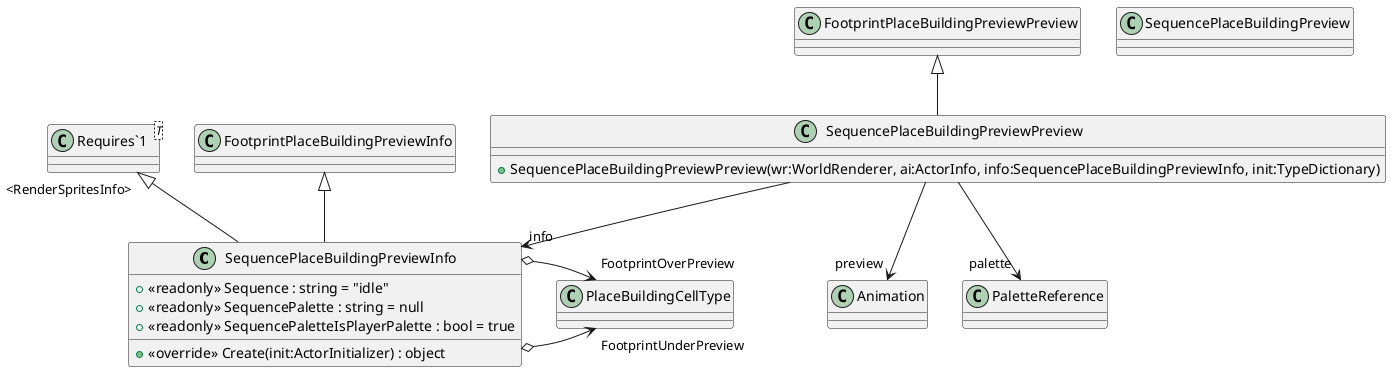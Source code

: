 @startuml
class SequencePlaceBuildingPreviewInfo {
    + <<readonly>> Sequence : string = "idle"
    + <<readonly>> SequencePalette : string = null
    + <<readonly>> SequencePaletteIsPlayerPalette : bool = true
    + <<override>> Create(init:ActorInitializer) : object
}
class SequencePlaceBuildingPreview {
}
class SequencePlaceBuildingPreviewPreview {
    + SequencePlaceBuildingPreviewPreview(wr:WorldRenderer, ai:ActorInfo, info:SequencePlaceBuildingPreviewInfo, init:TypeDictionary)
}
class "Requires`1"<T> {
}
FootprintPlaceBuildingPreviewInfo <|-- SequencePlaceBuildingPreviewInfo
"Requires`1" "<RenderSpritesInfo>" <|-- SequencePlaceBuildingPreviewInfo
SequencePlaceBuildingPreviewInfo o-> "FootprintUnderPreview" PlaceBuildingCellType
SequencePlaceBuildingPreviewInfo o-> "FootprintOverPreview" PlaceBuildingCellType
FootprintPlaceBuildingPreviewPreview <|-- SequencePlaceBuildingPreviewPreview
SequencePlaceBuildingPreviewPreview --> "info" SequencePlaceBuildingPreviewInfo
SequencePlaceBuildingPreviewPreview --> "preview" Animation
SequencePlaceBuildingPreviewPreview --> "palette" PaletteReference
@enduml
